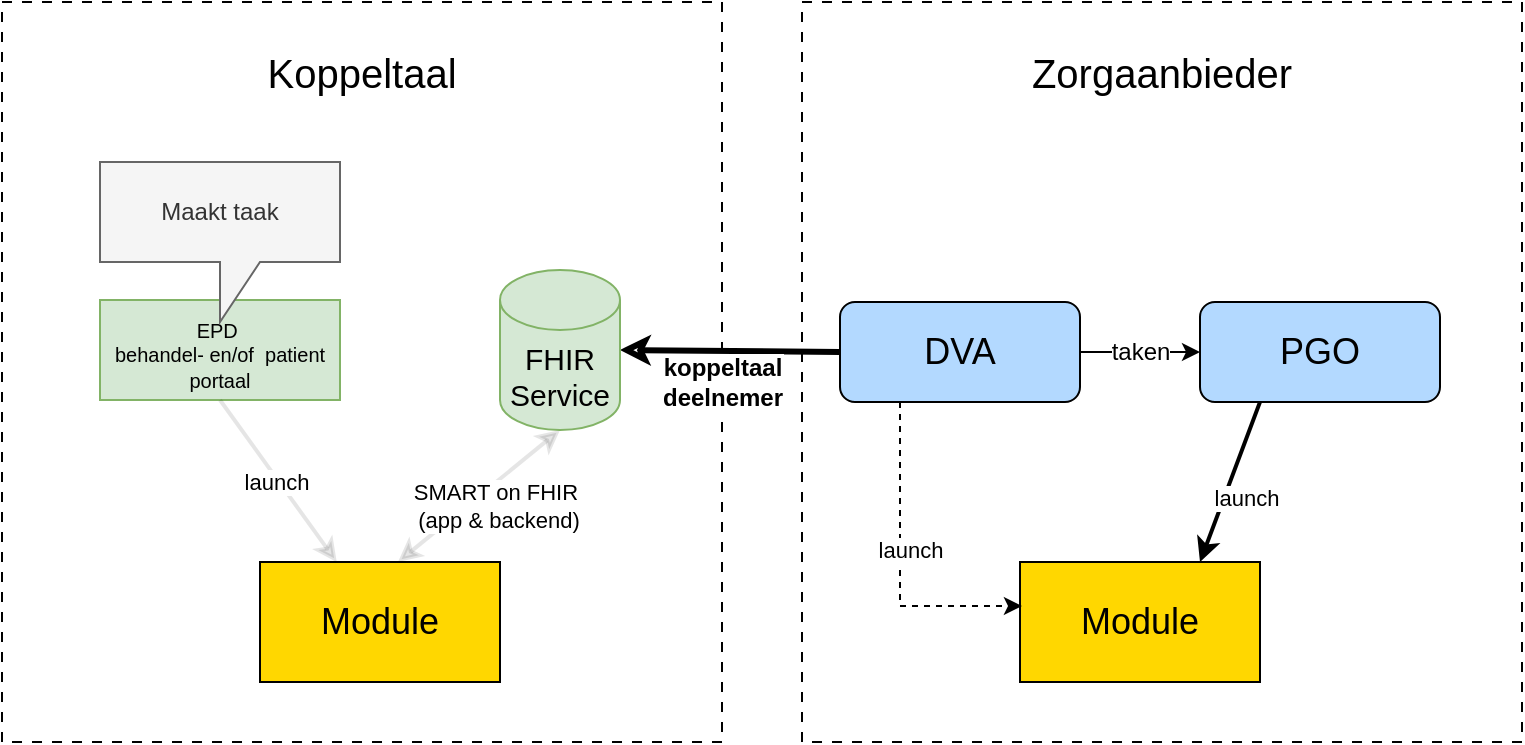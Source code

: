 <mxfile version="26.0.16">
  <diagram name="Page-1" id="koppeltaal-optie3">
    <mxGraphModel dx="1114" dy="878" grid="1" gridSize="10" guides="1" tooltips="1" connect="1" arrows="1" fold="1" page="1" pageScale="1" pageWidth="827" pageHeight="1169" math="0" shadow="0">
      <root>
        <mxCell id="0" />
        <mxCell id="1" parent="0" />
        <mxCell id="container-left" value="" style="rounded=0;whiteSpace=wrap;html=1;dashed=1;dashPattern=5 5;fillColor=none;strokeColor=#000000;" parent="1" vertex="1">
          <mxGeometry x="30" y="30" width="360" height="370" as="geometry" />
        </mxCell>
        <mxCell id="container-right" value="" style="rounded=0;whiteSpace=wrap;html=1;dashed=1;dashPattern=5 5;fillColor=none;strokeColor=#000000;" parent="1" vertex="1">
          <mxGeometry x="430" y="30" width="360" height="370" as="geometry" />
        </mxCell>
        <mxCell id="label-koppelmij" value="Koppeltaal" style="text;html=1;strokeColor=none;fillColor=none;align=center;verticalAlign=middle;whiteSpace=wrap;rounded=0;fontSize=20;fontStyle=0;" parent="1" vertex="1">
          <mxGeometry x="150" y="50" width="120" height="30" as="geometry" />
        </mxCell>
        <mxCell id="label-zorgaanbieder" value="Zorgaanbieder" style="text;html=1;strokeColor=none;fillColor=none;align=center;verticalAlign=middle;whiteSpace=wrap;rounded=0;fontSize=20;fontStyle=0;" parent="1" vertex="1">
          <mxGeometry x="550" y="50" width="120" height="30" as="geometry" />
        </mxCell>
        <mxCell id="taken-arrow" value="taken" style="edgeStyle=orthogonalEdgeStyle;rounded=0;orthogonalLoop=1;jettySize=auto;html=1;exitX=1;exitY=0.5;exitDx=0;exitDy=0;entryX=0;entryY=0.5;entryDx=0;entryDy=0;strokeColor=#000000;fontSize=12;" parent="1" edge="1">
          <mxGeometry relative="1" as="geometry">
            <mxPoint x="630" y="205" as="targetPoint" />
          </mxGeometry>
        </mxCell>
        <mxCell id="h2PCSnKk_ekNYF-T4rP--1" value="DVA" style="rounded=1;whiteSpace=wrap;html=1;fillColor=#B3D9FF;strokeColor=#000000;fontSize=18;arcSize=15;" parent="1" vertex="1">
          <mxGeometry x="449" y="180" width="120" height="50" as="geometry" />
        </mxCell>
        <mxCell id="h2PCSnKk_ekNYF-T4rP--2" value="PGO" style="rounded=1;whiteSpace=wrap;html=1;fillColor=#B3D9FF;strokeColor=#000000;fontSize=18;arcSize=15;" parent="1" vertex="1">
          <mxGeometry x="629" y="180" width="120" height="50" as="geometry" />
        </mxCell>
        <mxCell id="h2PCSnKk_ekNYF-T4rP--3" value="Module" style="rounded=0;whiteSpace=wrap;html=1;fillColor=#FFD700;strokeColor=#000000;fontSize=18;" parent="1" vertex="1">
          <mxGeometry x="539" y="310" width="120" height="60" as="geometry" />
        </mxCell>
        <mxCell id="h2PCSnKk_ekNYF-T4rP--4" value="&lt;b&gt;koppeltaal&lt;/b&gt;&lt;div&gt;&lt;b&gt;deelnemer&lt;/b&gt;&lt;/div&gt;" style="rounded=0;orthogonalLoop=1;jettySize=auto;html=1;entryX=0;entryY=0.5;entryDx=0;entryDy=0;strokeColor=#000000;fontSize=12;startArrow=classic;startFill=0;endArrow=none;strokeWidth=3;elbow=vertical;exitX=1;exitY=0.5;exitDx=0;exitDy=0;exitPerimeter=0;" parent="1" edge="1" source="h2PCSnKk_ekNYF-T4rP--14">
          <mxGeometry x="-0.076" y="-16" relative="1" as="geometry">
            <mxPoint x="400" y="270" as="sourcePoint" />
            <mxPoint x="449" y="205" as="targetPoint" />
            <mxPoint as="offset" />
          </mxGeometry>
        </mxCell>
        <mxCell id="h2PCSnKk_ekNYF-T4rP--5" value="taken" style="edgeStyle=orthogonalEdgeStyle;rounded=0;orthogonalLoop=1;jettySize=auto;html=1;exitX=1;exitY=0.5;exitDx=0;exitDy=0;entryX=0;entryY=0.5;entryDx=0;entryDy=0;strokeColor=#000000;fontSize=12;" parent="1" source="h2PCSnKk_ekNYF-T4rP--1" target="h2PCSnKk_ekNYF-T4rP--2" edge="1">
          <mxGeometry relative="1" as="geometry" />
        </mxCell>
        <mxCell id="h2PCSnKk_ekNYF-T4rP--6" value="launch" style="rounded=0;orthogonalLoop=1;jettySize=auto;html=1;exitX=0.25;exitY=1;exitDx=0;exitDy=0;strokeColor=#000000;strokeWidth=2;fontSize=11;entryX=0.75;entryY=0;entryDx=0;entryDy=0;" parent="1" source="h2PCSnKk_ekNYF-T4rP--2" target="h2PCSnKk_ekNYF-T4rP--3" edge="1">
          <mxGeometry x="0.1" y="10" relative="1" as="geometry">
            <mxPoint as="offset" />
            <mxPoint x="629" y="300" as="targetPoint" />
          </mxGeometry>
        </mxCell>
        <mxCell id="h2PCSnKk_ekNYF-T4rP--7" value="launch" style="rounded=0;orthogonalLoop=1;jettySize=auto;html=1;exitX=0.25;exitY=1;exitDx=0;exitDy=0;entryX=0.008;entryY=0.367;entryDx=0;entryDy=0;strokeColor=#000000;dashed=1;dashPattern=3 3;fontSize=11;entryPerimeter=0;edgeStyle=orthogonalEdgeStyle;" parent="1" source="h2PCSnKk_ekNYF-T4rP--1" target="h2PCSnKk_ekNYF-T4rP--3" edge="1">
          <mxGeometry x="-0.1" y="5" relative="1" as="geometry">
            <mxPoint as="offset" />
          </mxGeometry>
        </mxCell>
        <mxCell id="h2PCSnKk_ekNYF-T4rP--8" value="&lt;div style=&quot;line-height: 70%;&quot;&gt;&lt;font style=&quot;font-size: 10px; line-height: 70%;&quot;&gt;EPD&amp;nbsp;&lt;/font&gt;&lt;div&gt;&lt;font style=&quot;font-size: 10px; line-height: 70%;&quot;&gt;behandel- en/of&amp;nbsp; patient portaal&lt;/font&gt;&lt;span style=&quot;caret-color: rgba(0, 0, 0, 0); color: rgba(0, 0, 0, 0); font-family: monospace; font-size: 0px; text-align: start; text-wrap-mode: nowrap; line-height: 100%;&quot;&gt;%3CmxGraphModel%3E%3Croot%3E%3CmxCell%20id%3D%220%22%2F%3E%3CmxCell%20id%3D%221%22%20parent%3D%220%22%2F%3E%3CmxCell%20id%3D%222%22%20value%3D%22EPD%22%20style%3D%22rounded%3D0%3BwhiteSpace%3Dwrap%3Bhtml%3D1%3BfillColor%3D%2390EE90%3BstrokeColor%3D%23000000%3BfontSize%3D18%3B%22%20vertex%3D%221%22%20parent%3D%221%22%3E%3CmxGeometry%20x%3D%22250%22%20y%3D%22180%22%20width%3D%22120%22%20height%3D%2250%22%20as%3D%22geometry%22%2F%3E%3C%2FmxCell%3E%3C%2Froot%3E%3C%2FmxGraphModel%3E&lt;/span&gt;&lt;/div&gt;&lt;/div&gt;" style="rounded=0;whiteSpace=wrap;html=1;fillColor=#d5e8d4;strokeColor=#82b366;fontSize=18;" parent="1" vertex="1">
          <mxGeometry x="79" y="179" width="120" height="50" as="geometry" />
        </mxCell>
        <mxCell id="h2PCSnKk_ekNYF-T4rP--9" value="Module" style="rounded=0;whiteSpace=wrap;html=1;fillColor=#FFD700;strokeColor=#000000;fontSize=18;" parent="1" vertex="1">
          <mxGeometry x="159" y="310" width="120" height="60" as="geometry" />
        </mxCell>
        <mxCell id="h2PCSnKk_ekNYF-T4rP--10" value="Maakt taak" style="shape=callout;whiteSpace=wrap;html=1;perimeter=calloutPerimeter;fillColor=#f5f5f5;strokeColor=#666666;fontColor=#333333;" parent="1" vertex="1">
          <mxGeometry x="79" y="110" width="120" height="80" as="geometry" />
        </mxCell>
        <mxCell id="h2PCSnKk_ekNYF-T4rP--12" value="SMART on FHIR&amp;nbsp;&lt;div&gt;(app &amp;amp; backend)&lt;/div&gt;" style="rounded=0;orthogonalLoop=1;jettySize=auto;html=1;entryX=0.575;entryY=0;entryDx=0;entryDy=0;strokeColor=#000000;strokeWidth=2;fontSize=11;startArrow=classic;startFill=1;entryPerimeter=0;exitX=0.5;exitY=1;exitDx=0;exitDy=0;exitPerimeter=0;opacity=10;" parent="1" source="h2PCSnKk_ekNYF-T4rP--14" target="h2PCSnKk_ekNYF-T4rP--9" edge="1">
          <mxGeometry x="-0.074" y="10" relative="1" as="geometry">
            <mxPoint as="offset" />
            <mxPoint x="269" y="230" as="sourcePoint" />
            <mxPoint x="109" y="400" as="targetPoint" />
          </mxGeometry>
        </mxCell>
        <mxCell id="h2PCSnKk_ekNYF-T4rP--13" value="launch" style="rounded=0;orthogonalLoop=1;jettySize=auto;html=1;exitX=0.5;exitY=1;exitDx=0;exitDy=0;strokeColor=#000000;strokeWidth=2;fontSize=11;opacity=10;" parent="1" source="h2PCSnKk_ekNYF-T4rP--8" target="h2PCSnKk_ekNYF-T4rP--9" edge="1">
          <mxGeometry x="-0.007" y="-1" relative="1" as="geometry">
            <mxPoint as="offset" />
            <mxPoint x="649" y="390" as="targetPoint" />
            <mxPoint x="679" y="290" as="sourcePoint" />
          </mxGeometry>
        </mxCell>
        <mxCell id="h2PCSnKk_ekNYF-T4rP--14" value="FHIR Service" style="shape=cylinder3;whiteSpace=wrap;html=1;boundedLbl=1;backgroundOutline=1;size=15;fillColor=#d5e8d4;strokeColor=#82b366;fontSize=15;" parent="1" vertex="1">
          <mxGeometry x="279" y="164" width="60" height="80" as="geometry" />
        </mxCell>
      </root>
    </mxGraphModel>
  </diagram>
</mxfile>
